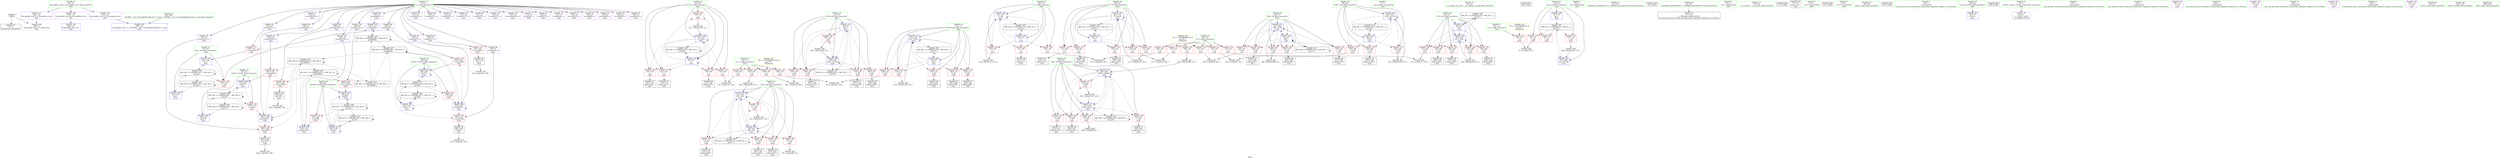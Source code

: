 digraph "SVFG" {
	label="SVFG";

	Node0x55b98c452a30 [shape=record,color=grey,label="{NodeID: 0\nNullPtr}"];
	Node0x55b98c452a30 -> Node0x55b98c457050[style=solid];
	Node0x55b98c452a30 -> Node0x55b98c4852f0[style=solid];
	Node0x55b98c48bdd0 [shape=record,color=grey,label="{NodeID: 263\n299 = cmp(298, 146, )\n}"];
	Node0x55b98c484e10 [shape=record,color=red,label="{NodeID: 180\n246\<--245\n\<--arrayidx75\nmain\n}"];
	Node0x55b98c484e10 -> Node0x55b98c47dee0[style=solid];
	Node0x55b98c47c6b0 [shape=record,color=purple,label="{NodeID: 97\n293\<--8\narrayidx105\<--s\nmain\n}"];
	Node0x55b98c458d80 [shape=record,color=green,label="{NodeID: 14\n18\<--22\nllvm.global_ctors\<--llvm.global_ctors_field_insensitive\nGlob }"];
	Node0x55b98c458d80 -> Node0x55b98c47d070[style=solid];
	Node0x55b98c458d80 -> Node0x55b98c47d140[style=solid];
	Node0x55b98c458d80 -> Node0x55b98c47d210[style=solid];
	Node0x55b98c47fb50 [shape=record,color=blue,label="{NodeID: 194\n62\<--154\nlast\<--\nmain\n}"];
	Node0x55b98c47fb50 -> Node0x55b98c4828b0[style=dashed];
	Node0x55b98c47fb50 -> Node0x55b98c4a49a0[style=dashed];
	Node0x55b98c47d210 [shape=record,color=purple,label="{NodeID: 111\n366\<--18\nllvm.global_ctors_2\<--llvm.global_ctors\nGlob }"];
	Node0x55b98c47d210 -> Node0x55b98c4852f0[style=solid];
	Node0x55b98c4598e0 [shape=record,color=green,label="{NodeID: 28\n64\<--65\nj\<--j_field_insensitive\nmain\n}"];
	Node0x55b98c4598e0 -> Node0x55b98c482980[style=solid];
	Node0x55b98c4598e0 -> Node0x55b98c482a50[style=solid];
	Node0x55b98c4598e0 -> Node0x55b98c482b20[style=solid];
	Node0x55b98c4598e0 -> Node0x55b98c482bf0[style=solid];
	Node0x55b98c4598e0 -> Node0x55b98c482cc0[style=solid];
	Node0x55b98c4598e0 -> Node0x55b98c47fa80[style=solid];
	Node0x55b98c4598e0 -> Node0x55b98c47fcf0[style=solid];
	Node0x55b98c4806b0 [shape=record,color=blue,label="{NodeID: 208\n74\<--256\nlast67\<--\nmain\n}"];
	Node0x55b98c4806b0 -> Node0x55b98c483a90[style=dashed];
	Node0x55b98c4806b0 -> Node0x55b98c49b8a0[style=dashed];
	Node0x55b98c482160 [shape=record,color=red,label="{NodeID: 125\n280\<--56\n\<--w\nmain\n}"];
	Node0x55b98c482160 -> Node0x55b98c48c550[style=solid];
	Node0x55b98c456f80 [shape=record,color=green,label="{NodeID: 42\n20\<--360\n_GLOBAL__sub_I_Gennady.Korotkevich_0_1.cpp\<--_GLOBAL__sub_I_Gennady.Korotkevich_0_1.cpp_field_insensitive\n}"];
	Node0x55b98c456f80 -> Node0x55b98c485220[style=solid];
	Node0x55b98c4a08a0 [shape=record,color=black,label="{NodeID: 305\nMR_20V_2 = PHI(MR_20V_4, MR_20V_1, )\npts\{67 \}\n}"];
	Node0x55b98c4a08a0 -> Node0x55b98c47fe90[style=dashed];
	Node0x55b98c482cc0 [shape=record,color=red,label="{NodeID: 139\n166\<--64\n\<--j\nmain\n}"];
	Node0x55b98c482cc0 -> Node0x55b98c481780[style=solid];
	Node0x55b98c47d9f0 [shape=record,color=black,label="{NodeID: 56\n196\<--195\nconv46\<--\nmain\n}"];
	Node0x55b98c47d9f0 -> Node0x55b98c48c850[style=solid];
	Node0x55b98c483820 [shape=record,color=red,label="{NodeID: 153\n253\<--72\n\<--j63\nmain\n}"];
	Node0x55b98c483820 -> Node0x55b98c47e080[style=solid];
	Node0x55b98c47e490 [shape=record,color=black,label="{NodeID: 70\n298\<--297\nconv108\<--\nmain\n}"];
	Node0x55b98c47e490 -> Node0x55b98c48bdd0[style=solid];
	Node0x55b98c481180 [shape=record,color=grey,label="{NodeID: 250\n343 = Binary(342, 93, )\n}"];
	Node0x55b98c481180 -> Node0x55b98c487ea0[style=solid];
	Node0x55b98c484380 [shape=record,color=red,label="{NodeID: 167\n310\<--80\n\<--last98\nmain\n}"];
	Node0x55b98c484380 -> Node0x55b98c487b60[style=solid];
	Node0x55b98c47eff0 [shape=record,color=purple,label="{NodeID: 84\n163\<--8\narrayidx26\<--s\nmain\n}"];
	Node0x55b98c47eff0 -> Node0x55b98c47fc20[style=solid];
	Node0x55b98c4586f0 [shape=record,color=green,label="{NodeID: 1\n7\<--1\n__dso_handle\<--dummyObj\nGlob }"];
	Node0x55b98c48bf50 [shape=record,color=grey,label="{NodeID: 264\n332 = cmp(330, 331, )\n}"];
	Node0x55b98c484ee0 [shape=record,color=red,label="{NodeID: 181\n256\<--255\n\<--arrayidx82\nmain\n}"];
	Node0x55b98c484ee0 -> Node0x55b98c4806b0[style=solid];
	Node0x55b98c47c780 [shape=record,color=purple,label="{NodeID: 98\n296\<--8\narrayidx107\<--s\nmain\n}"];
	Node0x55b98c47c780 -> Node0x55b98c484fb0[style=solid];
	Node0x55b98c458e50 [shape=record,color=green,label="{NodeID: 15\n23\<--24\n__cxx_global_var_init\<--__cxx_global_var_init_field_insensitive\n}"];
	Node0x55b98c183c00 [shape=record,color=black,label="{NodeID: 361\n89 = PHI()\n}"];
	Node0x55b98c47fc20 [shape=record,color=blue,label="{NodeID: 195\n163\<--157\narrayidx26\<--\nmain\n}"];
	Node0x55b98c47fc20 -> Node0x55b98c4a53a0[style=dashed];
	Node0x55b98c47d2e0 [shape=record,color=red,label="{NodeID: 112\n96\<--50\n\<--tt\nmain\n}"];
	Node0x55b98c47d2e0 -> Node0x55b98c48b950[style=solid];
	Node0x55b98c4599b0 [shape=record,color=green,label="{NodeID: 29\n66\<--67\ni33\<--i33_field_insensitive\nmain\n}"];
	Node0x55b98c4599b0 -> Node0x55b98c482d90[style=solid];
	Node0x55b98c4599b0 -> Node0x55b98c482e60[style=solid];
	Node0x55b98c4599b0 -> Node0x55b98c482f30[style=solid];
	Node0x55b98c4599b0 -> Node0x55b98c483000[style=solid];
	Node0x55b98c4599b0 -> Node0x55b98c4830d0[style=solid];
	Node0x55b98c4599b0 -> Node0x55b98c47fe90[style=solid];
	Node0x55b98c4599b0 -> Node0x55b98c480370[style=solid];
	Node0x55b98c480780 [shape=record,color=blue,label="{NodeID: 209\n265\<--259\narrayidx87\<--\nmain\n}"];
	Node0x55b98c480780 -> Node0x55b98c484e10[style=dashed];
	Node0x55b98c480780 -> Node0x55b98c484ee0[style=dashed];
	Node0x55b98c480780 -> Node0x55b98c480780[style=dashed];
	Node0x55b98c480780 -> Node0x55b98c4991a0[style=dashed];
	Node0x55b98c482230 [shape=record,color=red,label="{NodeID: 126\n108\<--58\n\<--i\nmain\n}"];
	Node0x55b98c482230 -> Node0x55b98c48b4d0[style=solid];
	Node0x55b98c457050 [shape=record,color=black,label="{NodeID: 43\n2\<--3\ndummyVal\<--dummyVal\n}"];
	Node0x55b98c4a0da0 [shape=record,color=black,label="{NodeID: 306\nMR_22V_2 = PHI(MR_22V_3, MR_22V_1, )\npts\{69 \}\n}"];
	Node0x55b98c4a0da0 -> Node0x55b98c47ff60[style=dashed];
	Node0x55b98c4a0da0 -> Node0x55b98c4a0da0[style=dashed];
	Node0x55b98c482d90 [shape=record,color=red,label="{NodeID: 140\n177\<--66\n\<--i33\nmain\n}"];
	Node0x55b98c482d90 -> Node0x55b98c48c250[style=solid];
	Node0x55b98c47da80 [shape=record,color=black,label="{NodeID: 57\n200\<--199\nidxprom49\<--\nmain\n}"];
	Node0x55b98c4a53a0 [shape=record,color=black,label="{NodeID: 320\nMR_40V_4 = PHI(MR_40V_5, MR_40V_3, )\npts\{90000 \}\n}"];
	Node0x55b98c4a53a0 -> Node0x55b98c484ad0[style=dashed];
	Node0x55b98c4a53a0 -> Node0x55b98c484ba0[style=dashed];
	Node0x55b98c4a53a0 -> Node0x55b98c47fc20[style=dashed];
	Node0x55b98c4a53a0 -> Node0x55b98c49aea0[style=dashed];
	Node0x55b98c4a53a0 -> Node0x55b98c4a53a0[style=dashed];
	Node0x55b98c4838f0 [shape=record,color=red,label="{NodeID: 154\n263\<--72\n\<--j63\nmain\n}"];
	Node0x55b98c4838f0 -> Node0x55b98c47e220[style=solid];
	Node0x55b98c47e560 [shape=record,color=black,label="{NodeID: 71\n302\<--301\nidxprom111\<--\nmain\n}"];
	Node0x55b98c481300 [shape=record,color=grey,label="{NodeID: 251\n224 = Binary(223, 93, )\n}"];
	Node0x55b98c481300 -> Node0x55b98c480370[style=solid];
	Node0x55b98c484450 [shape=record,color=red,label="{NodeID: 168\n288\<--82\n\<--i99\nmain\n}"];
	Node0x55b98c484450 -> Node0x55b98c48c6d0[style=solid];
	Node0x55b98c47f0c0 [shape=record,color=purple,label="{NodeID: 85\n191\<--8\narrayidx43\<--s\nmain\n}"];
	Node0x55b98c452ff0 [shape=record,color=green,label="{NodeID: 2\n10\<--1\n.str\<--dummyObj\nGlob }"];
	Node0x55b98c48c0d0 [shape=record,color=grey,label="{NodeID: 265\n187 = cmp(186, 87, )\n}"];
	Node0x55b98c484fb0 [shape=record,color=red,label="{NodeID: 182\n297\<--296\n\<--arrayidx107\nmain\n}"];
	Node0x55b98c484fb0 -> Node0x55b98c47e490[style=solid];
	Node0x55b98c47c850 [shape=record,color=purple,label="{NodeID: 99\n303\<--8\narrayidx112\<--s\nmain\n}"];
	Node0x55b98c458f20 [shape=record,color=green,label="{NodeID: 16\n27\<--28\n_ZNSt8ios_base4InitC1Ev\<--_ZNSt8ios_base4InitC1Ev_field_insensitive\n}"];
	Node0x55b98c4b9700 [shape=record,color=black,label="{NodeID: 362\n30 = PHI()\n}"];
	Node0x55b98c47fcf0 [shape=record,color=blue,label="{NodeID: 196\n64\<--167\nj\<--inc28\nmain\n}"];
	Node0x55b98c47fcf0 -> Node0x55b98c482980[style=dashed];
	Node0x55b98c47fcf0 -> Node0x55b98c482a50[style=dashed];
	Node0x55b98c47fcf0 -> Node0x55b98c482b20[style=dashed];
	Node0x55b98c47fcf0 -> Node0x55b98c482bf0[style=dashed];
	Node0x55b98c47fcf0 -> Node0x55b98c482cc0[style=dashed];
	Node0x55b98c47fcf0 -> Node0x55b98c47fa80[style=dashed];
	Node0x55b98c47fcf0 -> Node0x55b98c47fcf0[style=dashed];
	Node0x55b98c47fcf0 -> Node0x55b98c4a03a0[style=dashed];
	Node0x55b98c47d3b0 [shape=record,color=red,label="{NodeID: 113\n95\<--52\n\<--qq\nmain\n}"];
	Node0x55b98c47d3b0 -> Node0x55b98c48b950[style=solid];
	Node0x55b98c4565c0 [shape=record,color=green,label="{NodeID: 30\n68\<--69\nlast37\<--last37_field_insensitive\nmain\n}"];
	Node0x55b98c4565c0 -> Node0x55b98c4831a0[style=solid];
	Node0x55b98c4565c0 -> Node0x55b98c47ff60[style=solid];
	Node0x55b98c4565c0 -> Node0x55b98c480100[style=solid];
	Node0x55b98c480850 [shape=record,color=blue,label="{NodeID: 210\n76\<--269\ni68\<--inc89\nmain\n}"];
	Node0x55b98c480850 -> Node0x55b98c483b60[style=dashed];
	Node0x55b98c480850 -> Node0x55b98c483c30[style=dashed];
	Node0x55b98c480850 -> Node0x55b98c483d00[style=dashed];
	Node0x55b98c480850 -> Node0x55b98c483dd0[style=dashed];
	Node0x55b98c480850 -> Node0x55b98c483ea0[style=dashed];
	Node0x55b98c480850 -> Node0x55b98c4805e0[style=dashed];
	Node0x55b98c480850 -> Node0x55b98c480850[style=dashed];
	Node0x55b98c480850 -> Node0x55b98c4a21a0[style=dashed];
	Node0x55b98c482300 [shape=record,color=red,label="{NodeID: 127\n112\<--58\n\<--i\nmain\n}"];
	Node0x55b98c482300 -> Node0x55b98c4572c0[style=solid];
	Node0x55b98c457120 [shape=record,color=black,label="{NodeID: 44\n31\<--32\n\<--_ZNSt8ios_base4InitD1Ev\nCan only get source location for instruction, argument, global var or function.}"];
	Node0x55b98c4a12a0 [shape=record,color=black,label="{NodeID: 307\nMR_24V_2 = PHI(MR_24V_3, MR_24V_1, )\npts\{71 \}\n}"];
	Node0x55b98c4a12a0 -> Node0x55b98c480030[style=dashed];
	Node0x55b98c4a12a0 -> Node0x55b98c4a12a0[style=dashed];
	Node0x55b98c482e60 [shape=record,color=red,label="{NodeID: 141\n189\<--66\n\<--i33\nmain\n}"];
	Node0x55b98c482e60 -> Node0x55b98c47d8d0[style=solid];
	Node0x55b98c47db10 [shape=record,color=black,label="{NodeID: 58\n203\<--202\nidxprom51\<--\nmain\n}"];
	Node0x55b98c4839c0 [shape=record,color=red,label="{NodeID: 155\n273\<--72\n\<--j63\nmain\n}"];
	Node0x55b98c4839c0 -> Node0x55b98c480b80[style=solid];
	Node0x55b98c47e630 [shape=record,color=black,label="{NodeID: 72\n305\<--304\nidxprom113\<--\nmain\n}"];
	Node0x55b98c481480 [shape=record,color=grey,label="{NodeID: 252\n172 = Binary(171, 93, )\n}"];
	Node0x55b98c481480 -> Node0x55b98c47fdc0[style=solid];
	Node0x55b98c484520 [shape=record,color=red,label="{NodeID: 169\n291\<--82\n\<--i99\nmain\n}"];
	Node0x55b98c484520 -> Node0x55b98c47e2f0[style=solid];
	Node0x55b98c47f190 [shape=record,color=purple,label="{NodeID: 86\n194\<--8\narrayidx45\<--s\nmain\n}"];
	Node0x55b98c47f190 -> Node0x55b98c484c70[style=solid];
	Node0x55b98c453080 [shape=record,color=green,label="{NodeID: 3\n12\<--1\n.str.1\<--dummyObj\nGlob }"];
	Node0x55b98c48c250 [shape=record,color=grey,label="{NodeID: 266\n179 = cmp(177, 178, )\n}"];
	Node0x55b98c485080 [shape=record,color=red,label="{NodeID: 183\n307\<--306\n\<--arrayidx114\nmain\n}"];
	Node0x55b98c485080 -> Node0x55b98c487a90[style=solid];
	Node0x55b98c47c920 [shape=record,color=purple,label="{NodeID: 100\n306\<--8\narrayidx114\<--s\nmain\n}"];
	Node0x55b98c47c920 -> Node0x55b98c485080[style=solid];
	Node0x55b98c458ff0 [shape=record,color=green,label="{NodeID: 17\n33\<--34\n__cxa_atexit\<--__cxa_atexit_field_insensitive\n}"];
	Node0x55b98c4b9800 [shape=record,color=black,label="{NodeID: 363\n117 = PHI()\n}"];
	Node0x55b98c47fdc0 [shape=record,color=blue,label="{NodeID: 197\n60\<--172\ni7\<--inc31\nmain\n}"];
	Node0x55b98c47fdc0 -> Node0x55b98c4824a0[style=dashed];
	Node0x55b98c47fdc0 -> Node0x55b98c482570[style=dashed];
	Node0x55b98c47fdc0 -> Node0x55b98c482640[style=dashed];
	Node0x55b98c47fdc0 -> Node0x55b98c482710[style=dashed];
	Node0x55b98c47fdc0 -> Node0x55b98c4827e0[style=dashed];
	Node0x55b98c47fdc0 -> Node0x55b98c47fdc0[style=dashed];
	Node0x55b98c47fdc0 -> Node0x55b98c49f9a0[style=dashed];
	Node0x55b98c47d480 [shape=record,color=red,label="{NodeID: 114\n99\<--52\n\<--qq\nmain\n}"];
	Node0x55b98c456690 [shape=record,color=green,label="{NodeID: 31\n70\<--71\nj38\<--j38_field_insensitive\nmain\n}"];
	Node0x55b98c456690 -> Node0x55b98c483270[style=solid];
	Node0x55b98c456690 -> Node0x55b98c483340[style=solid];
	Node0x55b98c456690 -> Node0x55b98c483410[style=solid];
	Node0x55b98c456690 -> Node0x55b98c4834e0[style=solid];
	Node0x55b98c456690 -> Node0x55b98c4835b0[style=solid];
	Node0x55b98c456690 -> Node0x55b98c480030[style=solid];
	Node0x55b98c456690 -> Node0x55b98c4802a0[style=solid];
	Node0x55b98c480920 [shape=record,color=blue,label="{NodeID: 211\n72\<--274\nj63\<--inc92\nmain\n}"];
	Node0x55b98c480920 -> Node0x55b98c483680[style=dashed];
	Node0x55b98c480920 -> Node0x55b98c483750[style=dashed];
	Node0x55b98c480920 -> Node0x55b98c483820[style=dashed];
	Node0x55b98c480920 -> Node0x55b98c4838f0[style=dashed];
	Node0x55b98c480920 -> Node0x55b98c4839c0[style=dashed];
	Node0x55b98c480920 -> Node0x55b98c480920[style=dashed];
	Node0x55b98c480920 -> Node0x55b98c4a17a0[style=dashed];
	Node0x55b98c4823d0 [shape=record,color=red,label="{NodeID: 128\n119\<--58\n\<--i\nmain\n}"];
	Node0x55b98c4823d0 -> Node0x55b98c488fc0[style=solid];
	Node0x55b98c4571f0 [shape=record,color=black,label="{NodeID: 45\n47\<--87\nmain_ret\<--\nmain\n}"];
	Node0x55b98c4a17a0 [shape=record,color=black,label="{NodeID: 308\nMR_26V_2 = PHI(MR_26V_4, MR_26V_1, )\npts\{73 \}\n}"];
	Node0x55b98c4a17a0 -> Node0x55b98c480440[style=dashed];
	Node0x55b98c482f30 [shape=record,color=red,label="{NodeID: 142\n199\<--66\n\<--i33\nmain\n}"];
	Node0x55b98c482f30 -> Node0x55b98c47da80[style=solid];
	Node0x55b98c47dba0 [shape=record,color=black,label="{NodeID: 59\n210\<--209\nidxprom54\<--\nmain\n}"];
	Node0x55b98c4a63c0 [shape=record,color=yellow,style=double,label="{NodeID: 322\n4V_1 = ENCHI(MR_4V_0)\npts\{51 \}\nFun[main]}"];
	Node0x55b98c4a63c0 -> Node0x55b98c47d2e0[style=dashed];
	Node0x55b98c483a90 [shape=record,color=red,label="{NodeID: 156\n259\<--74\n\<--last67\nmain\n}"];
	Node0x55b98c483a90 -> Node0x55b98c480780[style=solid];
	Node0x55b98c47e700 [shape=record,color=black,label="{NodeID: 73\n312\<--311\nidxprom116\<--\nmain\n}"];
	Node0x55b98c481600 [shape=record,color=grey,label="{NodeID: 253\n285 = Binary(284, 93, )\n}"];
	Node0x55b98c481600 -> Node0x55b98c4879c0[style=solid];
	Node0x55b98c4845f0 [shape=record,color=red,label="{NodeID: 170\n301\<--82\n\<--i99\nmain\n}"];
	Node0x55b98c4845f0 -> Node0x55b98c47e560[style=solid];
	Node0x55b98c47f260 [shape=record,color=purple,label="{NodeID: 87\n201\<--8\narrayidx50\<--s\nmain\n}"];
	Node0x55b98c4575f0 [shape=record,color=green,label="{NodeID: 4\n14\<--1\n.str.2\<--dummyObj\nGlob }"];
	Node0x55b98c48c3d0 [shape=record,color=grey,label="{NodeID: 267\n238 = cmp(236, 237, )\n}"];
	Node0x55b98c485150 [shape=record,color=blue,label="{NodeID: 184\n364\<--19\nllvm.global_ctors_0\<--\nGlob }"];
	Node0x55b98c47c9f0 [shape=record,color=purple,label="{NodeID: 101\n313\<--8\narrayidx117\<--s\nmain\n}"];
	Node0x55b98c4590c0 [shape=record,color=green,label="{NodeID: 18\n32\<--38\n_ZNSt8ios_base4InitD1Ev\<--_ZNSt8ios_base4InitD1Ev_field_insensitive\n}"];
	Node0x55b98c4590c0 -> Node0x55b98c457120[style=solid];
	Node0x55b98c4ba060 [shape=record,color=black,label="{NodeID: 364\n101 = PHI()\n}"];
	Node0x55b98c47fe90 [shape=record,color=blue,label="{NodeID: 198\n66\<--87\ni33\<--\nmain\n}"];
	Node0x55b98c47fe90 -> Node0x55b98c482d90[style=dashed];
	Node0x55b98c47fe90 -> Node0x55b98c482e60[style=dashed];
	Node0x55b98c47fe90 -> Node0x55b98c482f30[style=dashed];
	Node0x55b98c47fe90 -> Node0x55b98c483000[style=dashed];
	Node0x55b98c47fe90 -> Node0x55b98c4830d0[style=dashed];
	Node0x55b98c47fe90 -> Node0x55b98c480370[style=dashed];
	Node0x55b98c47fe90 -> Node0x55b98c4a08a0[style=dashed];
	Node0x55b98c47d550 [shape=record,color=red,label="{NodeID: 115\n347\<--52\n\<--qq\nmain\n}"];
	Node0x55b98c47d550 -> Node0x55b98c480e80[style=solid];
	Node0x55b98c456760 [shape=record,color=green,label="{NodeID: 32\n72\<--73\nj63\<--j63_field_insensitive\nmain\n}"];
	Node0x55b98c456760 -> Node0x55b98c483680[style=solid];
	Node0x55b98c456760 -> Node0x55b98c483750[style=solid];
	Node0x55b98c456760 -> Node0x55b98c483820[style=solid];
	Node0x55b98c456760 -> Node0x55b98c4838f0[style=solid];
	Node0x55b98c456760 -> Node0x55b98c4839c0[style=solid];
	Node0x55b98c456760 -> Node0x55b98c480440[style=solid];
	Node0x55b98c456760 -> Node0x55b98c480920[style=solid];
	Node0x55b98c487820 [shape=record,color=blue,label="{NodeID: 212\n78\<--87\nj94\<--\nmain\n}"];
	Node0x55b98c487820 -> Node0x55b98c483f70[style=dashed];
	Node0x55b98c487820 -> Node0x55b98c484040[style=dashed];
	Node0x55b98c487820 -> Node0x55b98c484110[style=dashed];
	Node0x55b98c487820 -> Node0x55b98c4841e0[style=dashed];
	Node0x55b98c487820 -> Node0x55b98c4842b0[style=dashed];
	Node0x55b98c487820 -> Node0x55b98c487d00[style=dashed];
	Node0x55b98c487820 -> Node0x55b98c4a26a0[style=dashed];
	Node0x55b98c4824a0 [shape=record,color=red,label="{NodeID: 129\n125\<--60\n\<--i7\nmain\n}"];
	Node0x55b98c4824a0 -> Node0x55b98c48b650[style=solid];
	Node0x55b98c4572c0 [shape=record,color=black,label="{NodeID: 46\n113\<--112\nidxprom\<--\nmain\n}"];
	Node0x55b98c4a1ca0 [shape=record,color=black,label="{NodeID: 309\nMR_28V_2 = PHI(MR_28V_3, MR_28V_1, )\npts\{75 \}\n}"];
	Node0x55b98c4a1ca0 -> Node0x55b98c480510[style=dashed];
	Node0x55b98c4a1ca0 -> Node0x55b98c4a1ca0[style=dashed];
	Node0x55b98c483000 [shape=record,color=red,label="{NodeID: 143\n209\<--66\n\<--i33\nmain\n}"];
	Node0x55b98c483000 -> Node0x55b98c47dba0[style=solid];
	Node0x55b98c47dc70 [shape=record,color=black,label="{NodeID: 60\n213\<--212\nidxprom56\<--\nmain\n}"];
	Node0x55b98c483b60 [shape=record,color=red,label="{NodeID: 157\n236\<--76\n\<--i68\nmain\n}"];
	Node0x55b98c483b60 -> Node0x55b98c48c3d0[style=solid];
	Node0x55b98c47e7d0 [shape=record,color=black,label="{NodeID: 74\n315\<--314\nidxprom118\<--\nmain\n}"];
	Node0x55b98c481780 [shape=record,color=grey,label="{NodeID: 254\n167 = Binary(166, 93, )\n}"];
	Node0x55b98c481780 -> Node0x55b98c47fcf0[style=solid];
	Node0x55b98c4846c0 [shape=record,color=red,label="{NodeID: 171\n311\<--82\n\<--i99\nmain\n}"];
	Node0x55b98c4846c0 -> Node0x55b98c47e700[style=solid];
	Node0x55b98c47f330 [shape=record,color=purple,label="{NodeID: 88\n204\<--8\narrayidx52\<--s\nmain\n}"];
	Node0x55b98c47f330 -> Node0x55b98c484d40[style=solid];
	Node0x55b98c457680 [shape=record,color=green,label="{NodeID: 5\n16\<--1\n.str.3\<--dummyObj\nGlob }"];
	Node0x55b98c48c550 [shape=record,color=grey,label="{NodeID: 268\n281 = cmp(279, 280, )\n}"];
	Node0x55b98c485220 [shape=record,color=blue,label="{NodeID: 185\n365\<--20\nllvm.global_ctors_1\<--_GLOBAL__sub_I_Gennady.Korotkevich_0_1.cpp\nGlob }"];
	Node0x55b98c47cac0 [shape=record,color=purple,label="{NodeID: 102\n316\<--8\narrayidx119\<--s\nmain\n}"];
	Node0x55b98c47cac0 -> Node0x55b98c487b60[style=solid];
	Node0x55b98c459190 [shape=record,color=green,label="{NodeID: 19\n45\<--46\nmain\<--main_field_insensitive\n}"];
	Node0x55b98c4ba160 [shape=record,color=black,label="{NodeID: 365\n105 = PHI()\n}"];
	Node0x55b98c4991a0 [shape=record,color=black,label="{NodeID: 282\nMR_40V_9 = PHI(MR_40V_10, MR_40V_6, )\npts\{90000 \}\n}"];
	Node0x55b98c4991a0 -> Node0x55b98c484e10[style=dashed];
	Node0x55b98c4991a0 -> Node0x55b98c484ee0[style=dashed];
	Node0x55b98c4991a0 -> Node0x55b98c480780[style=dashed];
	Node0x55b98c4991a0 -> Node0x55b98c4991a0[style=dashed];
	Node0x55b98c4991a0 -> Node0x55b98c49eaa0[style=dashed];
	Node0x55b98c4991a0 -> Node0x55b98c4a3aa0[style=dashed];
	Node0x55b98c47ff60 [shape=record,color=blue,label="{NodeID: 199\n68\<--130\nlast37\<--\nmain\n}"];
	Node0x55b98c47ff60 -> Node0x55b98c47ff60[style=dashed];
	Node0x55b98c47ff60 -> Node0x55b98c480100[style=dashed];
	Node0x55b98c47ff60 -> Node0x55b98c4a0da0[style=dashed];
	Node0x55b98c47ff60 -> Node0x55b98c4a44a0[style=dashed];
	Node0x55b98c481a10 [shape=record,color=red,label="{NodeID: 116\n109\<--54\n\<--h\nmain\n}"];
	Node0x55b98c481a10 -> Node0x55b98c48b4d0[style=solid];
	Node0x55b98c456830 [shape=record,color=green,label="{NodeID: 33\n74\<--75\nlast67\<--last67_field_insensitive\nmain\n}"];
	Node0x55b98c456830 -> Node0x55b98c483a90[style=solid];
	Node0x55b98c456830 -> Node0x55b98c480510[style=solid];
	Node0x55b98c456830 -> Node0x55b98c4806b0[style=solid];
	Node0x55b98c4878f0 [shape=record,color=blue,label="{NodeID: 213\n80\<--130\nlast98\<--\nmain\n}"];
	Node0x55b98c4878f0 -> Node0x55b98c4878f0[style=dashed];
	Node0x55b98c4878f0 -> Node0x55b98c487a90[style=dashed];
	Node0x55b98c4878f0 -> Node0x55b98c49b3a0[style=dashed];
	Node0x55b98c4878f0 -> Node0x55b98c4a2ba0[style=dashed];
	Node0x55b98c482570 [shape=record,color=red,label="{NodeID: 130\n137\<--60\n\<--i7\nmain\n}"];
	Node0x55b98c482570 -> Node0x55b98c457390[style=solid];
	Node0x55b98c457390 [shape=record,color=black,label="{NodeID: 47\n138\<--137\nidxprom14\<--\nmain\n}"];
	Node0x55b98c4a21a0 [shape=record,color=black,label="{NodeID: 310\nMR_30V_2 = PHI(MR_30V_3, MR_30V_1, )\npts\{77 \}\n}"];
	Node0x55b98c4a21a0 -> Node0x55b98c4805e0[style=dashed];
	Node0x55b98c4a21a0 -> Node0x55b98c4a21a0[style=dashed];
	Node0x55b98c4830d0 [shape=record,color=red,label="{NodeID: 144\n223\<--66\n\<--i33\nmain\n}"];
	Node0x55b98c4830d0 -> Node0x55b98c481300[style=solid];
	Node0x55b98c47dd40 [shape=record,color=black,label="{NodeID: 61\n241\<--240\nidxprom72\<--\nmain\n}"];
	Node0x55b98c4a6580 [shape=record,color=yellow,style=double,label="{NodeID: 324\n8V_1 = ENCHI(MR_8V_0)\npts\{55 \}\nFun[main]}"];
	Node0x55b98c4a6580 -> Node0x55b98c481a10[style=dashed];
	Node0x55b98c4a6580 -> Node0x55b98c481ae0[style=dashed];
	Node0x55b98c4a6580 -> Node0x55b98c481bb0[style=dashed];
	Node0x55b98c4a6580 -> Node0x55b98c481c80[style=dashed];
	Node0x55b98c4a6580 -> Node0x55b98c481d50[style=dashed];
	Node0x55b98c4a6580 -> Node0x55b98c481e20[style=dashed];
	Node0x55b98c483c30 [shape=record,color=red,label="{NodeID: 158\n240\<--76\n\<--i68\nmain\n}"];
	Node0x55b98c483c30 -> Node0x55b98c47dd40[style=solid];
	Node0x55b98c47e8a0 [shape=record,color=black,label="{NodeID: 75\n335\<--334\nidxprom130\<--\nmain\n}"];
	Node0x55b98c481900 [shape=record,color=grey,label="{NodeID: 255\n218 = Binary(217, 219, )\n}"];
	Node0x55b98c481900 -> Node0x55b98c4802a0[style=solid];
	Node0x55b98c484790 [shape=record,color=red,label="{NodeID: 172\n319\<--82\n\<--i99\nmain\n}"];
	Node0x55b98c484790 -> Node0x55b98c489140[style=solid];
	Node0x55b98c47f400 [shape=record,color=purple,label="{NodeID: 89\n211\<--8\narrayidx55\<--s\nmain\n}"];
	Node0x55b98c457710 [shape=record,color=green,label="{NodeID: 6\n19\<--1\n\<--dummyObj\nCan only get source location for instruction, argument, global var or function.}"];
	Node0x55b98c48c6d0 [shape=record,color=grey,label="{NodeID: 269\n289 = cmp(288, 87, )\n}"];
	Node0x55b98c4852f0 [shape=record,color=blue, style = dotted,label="{NodeID: 186\n366\<--3\nllvm.global_ctors_2\<--dummyVal\nGlob }"];
	Node0x55b98c47cb90 [shape=record,color=purple,label="{NodeID: 103\n336\<--8\narrayidx131\<--s\nmain\n}"];
	Node0x55b98c459260 [shape=record,color=green,label="{NodeID: 20\n48\<--49\nretval\<--retval_field_insensitive\nmain\n}"];
	Node0x55b98c459260 -> Node0x55b98c4853c0[style=solid];
	Node0x55b98c4ba260 [shape=record,color=black,label="{NodeID: 366\n338 = PHI()\n}"];
	Node0x55b98c480030 [shape=record,color=blue,label="{NodeID: 200\n70\<--183\nj38\<--sub\nmain\n}"];
	Node0x55b98c480030 -> Node0x55b98c483270[style=dashed];
	Node0x55b98c480030 -> Node0x55b98c483340[style=dashed];
	Node0x55b98c480030 -> Node0x55b98c483410[style=dashed];
	Node0x55b98c480030 -> Node0x55b98c4834e0[style=dashed];
	Node0x55b98c480030 -> Node0x55b98c4835b0[style=dashed];
	Node0x55b98c480030 -> Node0x55b98c480030[style=dashed];
	Node0x55b98c480030 -> Node0x55b98c4802a0[style=dashed];
	Node0x55b98c480030 -> Node0x55b98c4a12a0[style=dashed];
	Node0x55b98c481ae0 [shape=record,color=red,label="{NodeID: 117\n126\<--54\n\<--h\nmain\n}"];
	Node0x55b98c481ae0 -> Node0x55b98c48b650[style=solid];
	Node0x55b98c456900 [shape=record,color=green,label="{NodeID: 34\n76\<--77\ni68\<--i68_field_insensitive\nmain\n}"];
	Node0x55b98c456900 -> Node0x55b98c483b60[style=solid];
	Node0x55b98c456900 -> Node0x55b98c483c30[style=solid];
	Node0x55b98c456900 -> Node0x55b98c483d00[style=solid];
	Node0x55b98c456900 -> Node0x55b98c483dd0[style=solid];
	Node0x55b98c456900 -> Node0x55b98c483ea0[style=solid];
	Node0x55b98c456900 -> Node0x55b98c4805e0[style=solid];
	Node0x55b98c456900 -> Node0x55b98c480850[style=solid];
	Node0x55b98c4879c0 [shape=record,color=blue,label="{NodeID: 214\n82\<--285\ni99\<--sub100\nmain\n}"];
	Node0x55b98c4879c0 -> Node0x55b98c484450[style=dashed];
	Node0x55b98c4879c0 -> Node0x55b98c484520[style=dashed];
	Node0x55b98c4879c0 -> Node0x55b98c4845f0[style=dashed];
	Node0x55b98c4879c0 -> Node0x55b98c4846c0[style=dashed];
	Node0x55b98c4879c0 -> Node0x55b98c484790[style=dashed];
	Node0x55b98c4879c0 -> Node0x55b98c4879c0[style=dashed];
	Node0x55b98c4879c0 -> Node0x55b98c487c30[style=dashed];
	Node0x55b98c4879c0 -> Node0x55b98c4a30a0[style=dashed];
	Node0x55b98c482640 [shape=record,color=red,label="{NodeID: 131\n148\<--60\n\<--i7\nmain\n}"];
	Node0x55b98c482640 -> Node0x55b98c47d690[style=solid];
	Node0x55b98c457460 [shape=record,color=black,label="{NodeID: 48\n141\<--140\nidxprom16\<--\nmain\n}"];
	Node0x55b98c4a26a0 [shape=record,color=black,label="{NodeID: 311\nMR_32V_2 = PHI(MR_32V_4, MR_32V_1, )\npts\{79 \}\n}"];
	Node0x55b98c4a26a0 -> Node0x55b98c487820[style=dashed];
	Node0x55b98c4831a0 [shape=record,color=red,label="{NodeID: 145\n208\<--68\n\<--last37\nmain\n}"];
	Node0x55b98c4831a0 -> Node0x55b98c4801d0[style=solid];
	Node0x55b98c47de10 [shape=record,color=black,label="{NodeID: 62\n244\<--243\nidxprom74\<--\nmain\n}"];
	Node0x55b98c4a6660 [shape=record,color=yellow,style=double,label="{NodeID: 325\n10V_1 = ENCHI(MR_10V_0)\npts\{57 \}\nFun[main]}"];
	Node0x55b98c4a6660 -> Node0x55b98c481ef0[style=dashed];
	Node0x55b98c4a6660 -> Node0x55b98c481fc0[style=dashed];
	Node0x55b98c4a6660 -> Node0x55b98c482090[style=dashed];
	Node0x55b98c4a6660 -> Node0x55b98c482160[style=dashed];
	Node0x55b98c483d00 [shape=record,color=red,label="{NodeID: 159\n250\<--76\n\<--i68\nmain\n}"];
	Node0x55b98c483d00 -> Node0x55b98c47dfb0[style=solid];
	Node0x55b98c47e970 [shape=record,color=purple,label="{NodeID: 76\n29\<--4\n\<--_ZStL8__ioinit\n__cxx_global_var_init\n}"];
	Node0x55b98c48b350 [shape=record,color=grey,label="{NodeID: 256\n145 = cmp(144, 146, )\n}"];
	Node0x55b98c484860 [shape=record,color=red,label="{NodeID: 173\n330\<--84\n\<--i126\nmain\n}"];
	Node0x55b98c484860 -> Node0x55b98c48bf50[style=solid];
	Node0x55b98c47f4d0 [shape=record,color=purple,label="{NodeID: 90\n214\<--8\narrayidx57\<--s\nmain\n}"];
	Node0x55b98c47f4d0 -> Node0x55b98c4801d0[style=solid];
	Node0x55b98c457870 [shape=record,color=green,label="{NodeID: 7\n87\<--1\n\<--dummyObj\nCan only get source location for instruction, argument, global var or function.}"];
	Node0x55b98c48c850 [shape=record,color=grey,label="{NodeID: 270\n197 = cmp(196, 146, )\n}"];
	Node0x55b98c4853c0 [shape=record,color=blue,label="{NodeID: 187\n48\<--87\nretval\<--\nmain\n}"];
	Node0x55b98c47cc60 [shape=record,color=purple,label="{NodeID: 104\n337\<--8\narraydecay132\<--s\nmain\n}"];
	Node0x55b98c459330 [shape=record,color=green,label="{NodeID: 21\n50\<--51\ntt\<--tt_field_insensitive\nmain\n}"];
	Node0x55b98c459330 -> Node0x55b98c47d2e0[style=solid];
	Node0x55b98c480100 [shape=record,color=blue,label="{NodeID: 201\n68\<--205\nlast37\<--\nmain\n}"];
	Node0x55b98c480100 -> Node0x55b98c4a44a0[style=dashed];
	Node0x55b98c481bb0 [shape=record,color=red,label="{NodeID: 118\n178\<--54\n\<--h\nmain\n}"];
	Node0x55b98c481bb0 -> Node0x55b98c48c250[style=solid];
	Node0x55b98c4569d0 [shape=record,color=green,label="{NodeID: 35\n78\<--79\nj94\<--j94_field_insensitive\nmain\n}"];
	Node0x55b98c4569d0 -> Node0x55b98c483f70[style=solid];
	Node0x55b98c4569d0 -> Node0x55b98c484040[style=solid];
	Node0x55b98c4569d0 -> Node0x55b98c484110[style=solid];
	Node0x55b98c4569d0 -> Node0x55b98c4841e0[style=solid];
	Node0x55b98c4569d0 -> Node0x55b98c4842b0[style=solid];
	Node0x55b98c4569d0 -> Node0x55b98c487820[style=solid];
	Node0x55b98c4569d0 -> Node0x55b98c487d00[style=solid];
	Node0x55b98c487a90 [shape=record,color=blue,label="{NodeID: 215\n80\<--307\nlast98\<--\nmain\n}"];
	Node0x55b98c487a90 -> Node0x55b98c49b3a0[style=dashed];
	Node0x55b98c482710 [shape=record,color=red,label="{NodeID: 132\n158\<--60\n\<--i7\nmain\n}"];
	Node0x55b98c482710 -> Node0x55b98c47d7b0[style=solid];
	Node0x55b98c47d600 [shape=record,color=black,label="{NodeID: 49\n144\<--143\nconv\<--\nmain\n}"];
	Node0x55b98c47d600 -> Node0x55b98c48b350[style=solid];
	Node0x55b98c4a2ba0 [shape=record,color=black,label="{NodeID: 312\nMR_34V_2 = PHI(MR_34V_3, MR_34V_1, )\npts\{81 \}\n}"];
	Node0x55b98c4a2ba0 -> Node0x55b98c4878f0[style=dashed];
	Node0x55b98c4a2ba0 -> Node0x55b98c4a2ba0[style=dashed];
	Node0x55b98c483270 [shape=record,color=red,label="{NodeID: 146\n186\<--70\n\<--j38\nmain\n}"];
	Node0x55b98c483270 -> Node0x55b98c48c0d0[style=solid];
	Node0x55b98c47dee0 [shape=record,color=black,label="{NodeID: 63\n247\<--246\nconv76\<--\nmain\n}"];
	Node0x55b98c47dee0 -> Node0x55b98c48bad0[style=solid];
	Node0x55b98c488fc0 [shape=record,color=grey,label="{NodeID: 243\n120 = Binary(119, 93, )\n}"];
	Node0x55b98c488fc0 -> Node0x55b98c485630[style=solid];
	Node0x55b98c483dd0 [shape=record,color=red,label="{NodeID: 160\n260\<--76\n\<--i68\nmain\n}"];
	Node0x55b98c483dd0 -> Node0x55b98c47e150[style=solid];
	Node0x55b98c47ea40 [shape=record,color=purple,label="{NodeID: 77\n114\<--8\narrayidx\<--s\nmain\n}"];
	Node0x55b98c48b4d0 [shape=record,color=grey,label="{NodeID: 257\n110 = cmp(108, 109, )\n}"];
	Node0x55b98c484930 [shape=record,color=red,label="{NodeID: 174\n334\<--84\n\<--i126\nmain\n}"];
	Node0x55b98c484930 -> Node0x55b98c47e8a0[style=solid];
	Node0x55b98c47f5a0 [shape=record,color=purple,label="{NodeID: 91\n242\<--8\narrayidx73\<--s\nmain\n}"];
	Node0x55b98c457900 [shape=record,color=green,label="{NodeID: 8\n93\<--1\n\<--dummyObj\nCan only get source location for instruction, argument, global var or function.}"];
	Node0x55b98c485490 [shape=record,color=blue,label="{NodeID: 188\n52\<--93\nqq\<--\nmain\n}"];
	Node0x55b98c485490 -> Node0x55b98c49efa0[style=dashed];
	Node0x55b98c47cd30 [shape=record,color=purple,label="{NodeID: 105\n88\<--10\n\<--.str\nmain\n}"];
	Node0x55b98c459400 [shape=record,color=green,label="{NodeID: 22\n52\<--53\nqq\<--qq_field_insensitive\nmain\n}"];
	Node0x55b98c459400 -> Node0x55b98c47d3b0[style=solid];
	Node0x55b98c459400 -> Node0x55b98c47d480[style=solid];
	Node0x55b98c459400 -> Node0x55b98c47d550[style=solid];
	Node0x55b98c459400 -> Node0x55b98c485490[style=solid];
	Node0x55b98c459400 -> Node0x55b98c487f70[style=solid];
	Node0x55b98c4801d0 [shape=record,color=blue,label="{NodeID: 202\n214\<--208\narrayidx57\<--\nmain\n}"];
	Node0x55b98c4801d0 -> Node0x55b98c484c70[style=dashed];
	Node0x55b98c4801d0 -> Node0x55b98c484d40[style=dashed];
	Node0x55b98c4801d0 -> Node0x55b98c4801d0[style=dashed];
	Node0x55b98c4801d0 -> Node0x55b98c49aea0[style=dashed];
	Node0x55b98c481c80 [shape=record,color=red,label="{NodeID: 119\n237\<--54\n\<--h\nmain\n}"];
	Node0x55b98c481c80 -> Node0x55b98c48c3d0[style=solid];
	Node0x55b98c456aa0 [shape=record,color=green,label="{NodeID: 36\n80\<--81\nlast98\<--last98_field_insensitive\nmain\n}"];
	Node0x55b98c456aa0 -> Node0x55b98c484380[style=solid];
	Node0x55b98c456aa0 -> Node0x55b98c4878f0[style=solid];
	Node0x55b98c456aa0 -> Node0x55b98c487a90[style=solid];
	Node0x55b98c49eaa0 [shape=record,color=black,label="{NodeID: 299\nMR_40V_13 = PHI(MR_40V_14, MR_40V_12, )\npts\{90000 \}\n}"];
	Node0x55b98c49eaa0 -> Node0x55b98c484fb0[style=dashed];
	Node0x55b98c49eaa0 -> Node0x55b98c485080[style=dashed];
	Node0x55b98c49eaa0 -> Node0x55b98c487b60[style=dashed];
	Node0x55b98c49eaa0 -> Node0x55b98c49eaa0[style=dashed];
	Node0x55b98c49eaa0 -> Node0x55b98c4a3aa0[style=dashed];
	Node0x55b98c487b60 [shape=record,color=blue,label="{NodeID: 216\n316\<--310\narrayidx119\<--\nmain\n}"];
	Node0x55b98c487b60 -> Node0x55b98c49eaa0[style=dashed];
	Node0x55b98c4827e0 [shape=record,color=red,label="{NodeID: 133\n171\<--60\n\<--i7\nmain\n}"];
	Node0x55b98c4827e0 -> Node0x55b98c481480[style=solid];
	Node0x55b98c47d690 [shape=record,color=black,label="{NodeID: 50\n149\<--148\nidxprom19\<--\nmain\n}"];
	Node0x55b98c4a30a0 [shape=record,color=black,label="{NodeID: 313\nMR_36V_2 = PHI(MR_36V_3, MR_36V_1, )\npts\{83 \}\n}"];
	Node0x55b98c4a30a0 -> Node0x55b98c4879c0[style=dashed];
	Node0x55b98c4a30a0 -> Node0x55b98c4a30a0[style=dashed];
	Node0x55b98c483340 [shape=record,color=red,label="{NodeID: 147\n192\<--70\n\<--j38\nmain\n}"];
	Node0x55b98c483340 -> Node0x55b98c47d960[style=solid];
	Node0x55b98c47dfb0 [shape=record,color=black,label="{NodeID: 64\n251\<--250\nidxprom79\<--\nmain\n}"];
	Node0x55b98c489140 [shape=record,color=grey,label="{NodeID: 244\n320 = Binary(319, 219, )\n}"];
	Node0x55b98c489140 -> Node0x55b98c487c30[style=solid];
	Node0x55b98c483ea0 [shape=record,color=red,label="{NodeID: 161\n268\<--76\n\<--i68\nmain\n}"];
	Node0x55b98c483ea0 -> Node0x55b98c480a00[style=solid];
	Node0x55b98c47eb10 [shape=record,color=purple,label="{NodeID: 78\n115\<--8\narraydecay\<--s\nmain\n}"];
	Node0x55b98c48b650 [shape=record,color=grey,label="{NodeID: 258\n127 = cmp(125, 126, )\n}"];
	Node0x55b98c484a00 [shape=record,color=red,label="{NodeID: 175\n342\<--84\n\<--i126\nmain\n}"];
	Node0x55b98c484a00 -> Node0x55b98c481180[style=solid];
	Node0x55b98c47f670 [shape=record,color=purple,label="{NodeID: 92\n245\<--8\narrayidx75\<--s\nmain\n}"];
	Node0x55b98c47f670 -> Node0x55b98c484e10[style=solid];
	Node0x55b98c457990 [shape=record,color=green,label="{NodeID: 9\n130\<--1\n\<--dummyObj\nCan only get source location for instruction, argument, global var or function.}"];
	Node0x55b98c485560 [shape=record,color=blue,label="{NodeID: 189\n58\<--87\ni\<--\nmain\n}"];
	Node0x55b98c485560 -> Node0x55b98c482230[style=dashed];
	Node0x55b98c485560 -> Node0x55b98c482300[style=dashed];
	Node0x55b98c485560 -> Node0x55b98c4823d0[style=dashed];
	Node0x55b98c485560 -> Node0x55b98c485630[style=dashed];
	Node0x55b98c485560 -> Node0x55b98c49f4a0[style=dashed];
	Node0x55b98c47ce00 [shape=record,color=purple,label="{NodeID: 106\n100\<--12\n\<--.str.1\nmain\n}"];
	Node0x55b98c4594d0 [shape=record,color=green,label="{NodeID: 23\n54\<--55\nh\<--h_field_insensitive\nmain\n}"];
	Node0x55b98c4594d0 -> Node0x55b98c481a10[style=solid];
	Node0x55b98c4594d0 -> Node0x55b98c481ae0[style=solid];
	Node0x55b98c4594d0 -> Node0x55b98c481bb0[style=solid];
	Node0x55b98c4594d0 -> Node0x55b98c481c80[style=solid];
	Node0x55b98c4594d0 -> Node0x55b98c481d50[style=solid];
	Node0x55b98c4594d0 -> Node0x55b98c481e20[style=solid];
	Node0x55b98c4802a0 [shape=record,color=blue,label="{NodeID: 203\n70\<--218\nj38\<--dec\nmain\n}"];
	Node0x55b98c4802a0 -> Node0x55b98c483270[style=dashed];
	Node0x55b98c4802a0 -> Node0x55b98c483340[style=dashed];
	Node0x55b98c4802a0 -> Node0x55b98c483410[style=dashed];
	Node0x55b98c4802a0 -> Node0x55b98c4834e0[style=dashed];
	Node0x55b98c4802a0 -> Node0x55b98c4835b0[style=dashed];
	Node0x55b98c4802a0 -> Node0x55b98c480030[style=dashed];
	Node0x55b98c4802a0 -> Node0x55b98c4802a0[style=dashed];
	Node0x55b98c4802a0 -> Node0x55b98c4a12a0[style=dashed];
	Node0x55b98c481d50 [shape=record,color=red,label="{NodeID: 120\n284\<--54\n\<--h\nmain\n}"];
	Node0x55b98c481d50 -> Node0x55b98c481600[style=solid];
	Node0x55b98c456b70 [shape=record,color=green,label="{NodeID: 37\n82\<--83\ni99\<--i99_field_insensitive\nmain\n}"];
	Node0x55b98c456b70 -> Node0x55b98c484450[style=solid];
	Node0x55b98c456b70 -> Node0x55b98c484520[style=solid];
	Node0x55b98c456b70 -> Node0x55b98c4845f0[style=solid];
	Node0x55b98c456b70 -> Node0x55b98c4846c0[style=solid];
	Node0x55b98c456b70 -> Node0x55b98c484790[style=solid];
	Node0x55b98c456b70 -> Node0x55b98c4879c0[style=solid];
	Node0x55b98c456b70 -> Node0x55b98c487c30[style=solid];
	Node0x55b98c49efa0 [shape=record,color=black,label="{NodeID: 300\nMR_6V_3 = PHI(MR_6V_4, MR_6V_2, )\npts\{53 \}\n}"];
	Node0x55b98c49efa0 -> Node0x55b98c47d3b0[style=dashed];
	Node0x55b98c49efa0 -> Node0x55b98c47d480[style=dashed];
	Node0x55b98c49efa0 -> Node0x55b98c47d550[style=dashed];
	Node0x55b98c49efa0 -> Node0x55b98c487f70[style=dashed];
	Node0x55b98c487c30 [shape=record,color=blue,label="{NodeID: 217\n82\<--320\ni99\<--dec121\nmain\n}"];
	Node0x55b98c487c30 -> Node0x55b98c484450[style=dashed];
	Node0x55b98c487c30 -> Node0x55b98c484520[style=dashed];
	Node0x55b98c487c30 -> Node0x55b98c4845f0[style=dashed];
	Node0x55b98c487c30 -> Node0x55b98c4846c0[style=dashed];
	Node0x55b98c487c30 -> Node0x55b98c484790[style=dashed];
	Node0x55b98c487c30 -> Node0x55b98c4879c0[style=dashed];
	Node0x55b98c487c30 -> Node0x55b98c487c30[style=dashed];
	Node0x55b98c487c30 -> Node0x55b98c4a30a0[style=dashed];
	Node0x55b98c4828b0 [shape=record,color=red,label="{NodeID: 134\n157\<--62\n\<--last\nmain\n}"];
	Node0x55b98c4828b0 -> Node0x55b98c47fc20[style=solid];
	Node0x55b98c47d720 [shape=record,color=black,label="{NodeID: 51\n152\<--151\nidxprom21\<--\nmain\n}"];
	Node0x55b98c4a35a0 [shape=record,color=black,label="{NodeID: 314\nMR_38V_2 = PHI(MR_38V_4, MR_38V_1, )\npts\{85 \}\n}"];
	Node0x55b98c4a35a0 -> Node0x55b98c487dd0[style=dashed];
	Node0x55b98c483410 [shape=record,color=red,label="{NodeID: 148\n202\<--70\n\<--j38\nmain\n}"];
	Node0x55b98c483410 -> Node0x55b98c47db10[style=solid];
	Node0x55b98c47e080 [shape=record,color=black,label="{NodeID: 65\n254\<--253\nidxprom81\<--\nmain\n}"];
	Node0x55b98c480a00 [shape=record,color=grey,label="{NodeID: 245\n269 = Binary(268, 93, )\n}"];
	Node0x55b98c480a00 -> Node0x55b98c480850[style=solid];
	Node0x55b98c483f70 [shape=record,color=red,label="{NodeID: 162\n279\<--78\n\<--j94\nmain\n}"];
	Node0x55b98c483f70 -> Node0x55b98c48c550[style=solid];
	Node0x55b98c47ebe0 [shape=record,color=purple,label="{NodeID: 79\n139\<--8\narrayidx15\<--s\nmain\n}"];
	Node0x55b98c48b7d0 [shape=record,color=grey,label="{NodeID: 259\n135 = cmp(133, 134, )\n}"];
	Node0x55b98c484ad0 [shape=record,color=red,label="{NodeID: 176\n143\<--142\n\<--arrayidx17\nmain\n}"];
	Node0x55b98c484ad0 -> Node0x55b98c47d600[style=solid];
	Node0x55b98c47f740 [shape=record,color=purple,label="{NodeID: 93\n252\<--8\narrayidx80\<--s\nmain\n}"];
	Node0x55b98c457a60 [shape=record,color=green,label="{NodeID: 10\n146\<--1\n\<--dummyObj\nCan only get source location for instruction, argument, global var or function.}"];
	Node0x55b98c485630 [shape=record,color=blue,label="{NodeID: 190\n58\<--120\ni\<--inc\nmain\n}"];
	Node0x55b98c485630 -> Node0x55b98c482230[style=dashed];
	Node0x55b98c485630 -> Node0x55b98c482300[style=dashed];
	Node0x55b98c485630 -> Node0x55b98c4823d0[style=dashed];
	Node0x55b98c485630 -> Node0x55b98c485630[style=dashed];
	Node0x55b98c485630 -> Node0x55b98c49f4a0[style=dashed];
	Node0x55b98c47ced0 [shape=record,color=purple,label="{NodeID: 107\n104\<--14\n\<--.str.2\nmain\n}"];
	Node0x55b98c4595a0 [shape=record,color=green,label="{NodeID: 24\n56\<--57\nw\<--w_field_insensitive\nmain\n}"];
	Node0x55b98c4595a0 -> Node0x55b98c481ef0[style=solid];
	Node0x55b98c4595a0 -> Node0x55b98c481fc0[style=solid];
	Node0x55b98c4595a0 -> Node0x55b98c482090[style=solid];
	Node0x55b98c4595a0 -> Node0x55b98c482160[style=solid];
	Node0x55b98c49aea0 [shape=record,color=black,label="{NodeID: 287\nMR_40V_6 = PHI(MR_40V_7, MR_40V_3, )\npts\{90000 \}\n}"];
	Node0x55b98c49aea0 -> Node0x55b98c484c70[style=dashed];
	Node0x55b98c49aea0 -> Node0x55b98c484d40[style=dashed];
	Node0x55b98c49aea0 -> Node0x55b98c4801d0[style=dashed];
	Node0x55b98c49aea0 -> Node0x55b98c4991a0[style=dashed];
	Node0x55b98c49aea0 -> Node0x55b98c49aea0[style=dashed];
	Node0x55b98c480370 [shape=record,color=blue,label="{NodeID: 204\n66\<--224\ni33\<--inc61\nmain\n}"];
	Node0x55b98c480370 -> Node0x55b98c482d90[style=dashed];
	Node0x55b98c480370 -> Node0x55b98c482e60[style=dashed];
	Node0x55b98c480370 -> Node0x55b98c482f30[style=dashed];
	Node0x55b98c480370 -> Node0x55b98c483000[style=dashed];
	Node0x55b98c480370 -> Node0x55b98c4830d0[style=dashed];
	Node0x55b98c480370 -> Node0x55b98c480370[style=dashed];
	Node0x55b98c480370 -> Node0x55b98c4a08a0[style=dashed];
	Node0x55b98c481e20 [shape=record,color=red,label="{NodeID: 121\n331\<--54\n\<--h\nmain\n}"];
	Node0x55b98c481e20 -> Node0x55b98c48bf50[style=solid];
	Node0x55b98c456c40 [shape=record,color=green,label="{NodeID: 38\n84\<--85\ni126\<--i126_field_insensitive\nmain\n}"];
	Node0x55b98c456c40 -> Node0x55b98c484860[style=solid];
	Node0x55b98c456c40 -> Node0x55b98c484930[style=solid];
	Node0x55b98c456c40 -> Node0x55b98c484a00[style=solid];
	Node0x55b98c456c40 -> Node0x55b98c487dd0[style=solid];
	Node0x55b98c456c40 -> Node0x55b98c487ea0[style=solid];
	Node0x55b98c49f4a0 [shape=record,color=black,label="{NodeID: 301\nMR_12V_2 = PHI(MR_12V_4, MR_12V_1, )\npts\{59 \}\n}"];
	Node0x55b98c49f4a0 -> Node0x55b98c485560[style=dashed];
	Node0x55b98c487d00 [shape=record,color=blue,label="{NodeID: 218\n78\<--325\nj94\<--inc124\nmain\n}"];
	Node0x55b98c487d00 -> Node0x55b98c483f70[style=dashed];
	Node0x55b98c487d00 -> Node0x55b98c484040[style=dashed];
	Node0x55b98c487d00 -> Node0x55b98c484110[style=dashed];
	Node0x55b98c487d00 -> Node0x55b98c4841e0[style=dashed];
	Node0x55b98c487d00 -> Node0x55b98c4842b0[style=dashed];
	Node0x55b98c487d00 -> Node0x55b98c487d00[style=dashed];
	Node0x55b98c487d00 -> Node0x55b98c4a26a0[style=dashed];
	Node0x55b98c482980 [shape=record,color=red,label="{NodeID: 135\n133\<--64\n\<--j\nmain\n}"];
	Node0x55b98c482980 -> Node0x55b98c48b7d0[style=solid];
	Node0x55b98c47d7b0 [shape=record,color=black,label="{NodeID: 52\n159\<--158\nidxprom23\<--\nmain\n}"];
	Node0x55b98c4a3aa0 [shape=record,color=black,label="{NodeID: 315\nMR_40V_2 = PHI(MR_40V_12, MR_40V_1, )\npts\{90000 \}\n}"];
	Node0x55b98c4a3aa0 -> Node0x55b98c49aea0[style=dashed];
	Node0x55b98c4a3aa0 -> Node0x55b98c4a53a0[style=dashed];
	Node0x55b98c4834e0 [shape=record,color=red,label="{NodeID: 149\n212\<--70\n\<--j38\nmain\n}"];
	Node0x55b98c4834e0 -> Node0x55b98c47dc70[style=solid];
	Node0x55b98c47e150 [shape=record,color=black,label="{NodeID: 66\n261\<--260\nidxprom84\<--\nmain\n}"];
	Node0x55b98c480b80 [shape=record,color=grey,label="{NodeID: 246\n274 = Binary(273, 93, )\n}"];
	Node0x55b98c480b80 -> Node0x55b98c480920[style=solid];
	Node0x55b98c484040 [shape=record,color=red,label="{NodeID: 163\n294\<--78\n\<--j94\nmain\n}"];
	Node0x55b98c484040 -> Node0x55b98c47e3c0[style=solid];
	Node0x55b98c47ecb0 [shape=record,color=purple,label="{NodeID: 80\n142\<--8\narrayidx17\<--s\nmain\n}"];
	Node0x55b98c47ecb0 -> Node0x55b98c484ad0[style=solid];
	Node0x55b98c48b950 [shape=record,color=grey,label="{NodeID: 260\n97 = cmp(95, 96, )\n}"];
	Node0x55b98c484ba0 [shape=record,color=red,label="{NodeID: 177\n154\<--153\n\<--arrayidx22\nmain\n}"];
	Node0x55b98c484ba0 -> Node0x55b98c47fb50[style=solid];
	Node0x55b98c47f810 [shape=record,color=purple,label="{NodeID: 94\n255\<--8\narrayidx82\<--s\nmain\n}"];
	Node0x55b98c47f810 -> Node0x55b98c484ee0[style=solid];
	Node0x55b98c457b30 [shape=record,color=green,label="{NodeID: 11\n219\<--1\n\<--dummyObj\nCan only get source location for instruction, argument, global var or function.}"];
	Node0x55b98c485700 [shape=record,color=blue,label="{NodeID: 191\n60\<--87\ni7\<--\nmain\n}"];
	Node0x55b98c485700 -> Node0x55b98c4824a0[style=dashed];
	Node0x55b98c485700 -> Node0x55b98c482570[style=dashed];
	Node0x55b98c485700 -> Node0x55b98c482640[style=dashed];
	Node0x55b98c485700 -> Node0x55b98c482710[style=dashed];
	Node0x55b98c485700 -> Node0x55b98c4827e0[style=dashed];
	Node0x55b98c485700 -> Node0x55b98c47fdc0[style=dashed];
	Node0x55b98c485700 -> Node0x55b98c49f9a0[style=dashed];
	Node0x55b98c47cfa0 [shape=record,color=purple,label="{NodeID: 108\n116\<--16\n\<--.str.3\nmain\n}"];
	Node0x55b98c459670 [shape=record,color=green,label="{NodeID: 25\n58\<--59\ni\<--i_field_insensitive\nmain\n}"];
	Node0x55b98c459670 -> Node0x55b98c482230[style=solid];
	Node0x55b98c459670 -> Node0x55b98c482300[style=solid];
	Node0x55b98c459670 -> Node0x55b98c4823d0[style=solid];
	Node0x55b98c459670 -> Node0x55b98c485560[style=solid];
	Node0x55b98c459670 -> Node0x55b98c485630[style=solid];
	Node0x55b98c49b3a0 [shape=record,color=black,label="{NodeID: 288\nMR_34V_7 = PHI(MR_34V_6, MR_34V_5, )\npts\{81 \}\n}"];
	Node0x55b98c49b3a0 -> Node0x55b98c484380[style=dashed];
	Node0x55b98c49b3a0 -> Node0x55b98c4878f0[style=dashed];
	Node0x55b98c49b3a0 -> Node0x55b98c487a90[style=dashed];
	Node0x55b98c49b3a0 -> Node0x55b98c49b3a0[style=dashed];
	Node0x55b98c49b3a0 -> Node0x55b98c4a2ba0[style=dashed];
	Node0x55b98c480440 [shape=record,color=blue,label="{NodeID: 205\n72\<--87\nj63\<--\nmain\n}"];
	Node0x55b98c480440 -> Node0x55b98c483680[style=dashed];
	Node0x55b98c480440 -> Node0x55b98c483750[style=dashed];
	Node0x55b98c480440 -> Node0x55b98c483820[style=dashed];
	Node0x55b98c480440 -> Node0x55b98c4838f0[style=dashed];
	Node0x55b98c480440 -> Node0x55b98c4839c0[style=dashed];
	Node0x55b98c480440 -> Node0x55b98c480920[style=dashed];
	Node0x55b98c480440 -> Node0x55b98c4a17a0[style=dashed];
	Node0x55b98c481ef0 [shape=record,color=red,label="{NodeID: 122\n134\<--56\n\<--w\nmain\n}"];
	Node0x55b98c481ef0 -> Node0x55b98c48b7d0[style=solid];
	Node0x55b98c456d10 [shape=record,color=green,label="{NodeID: 39\n90\<--91\nscanf\<--scanf_field_insensitive\n}"];
	Node0x55b98c49f9a0 [shape=record,color=black,label="{NodeID: 302\nMR_14V_2 = PHI(MR_14V_4, MR_14V_1, )\npts\{61 \}\n}"];
	Node0x55b98c49f9a0 -> Node0x55b98c485700[style=dashed];
	Node0x55b98c487dd0 [shape=record,color=blue,label="{NodeID: 219\n84\<--87\ni126\<--\nmain\n}"];
	Node0x55b98c487dd0 -> Node0x55b98c484860[style=dashed];
	Node0x55b98c487dd0 -> Node0x55b98c484930[style=dashed];
	Node0x55b98c487dd0 -> Node0x55b98c484a00[style=dashed];
	Node0x55b98c487dd0 -> Node0x55b98c487ea0[style=dashed];
	Node0x55b98c487dd0 -> Node0x55b98c4a35a0[style=dashed];
	Node0x55b98c482a50 [shape=record,color=red,label="{NodeID: 136\n140\<--64\n\<--j\nmain\n}"];
	Node0x55b98c482a50 -> Node0x55b98c457460[style=solid];
	Node0x55b98c47d840 [shape=record,color=black,label="{NodeID: 53\n162\<--161\nidxprom25\<--\nmain\n}"];
	Node0x55b98c4835b0 [shape=record,color=red,label="{NodeID: 150\n217\<--70\n\<--j38\nmain\n}"];
	Node0x55b98c4835b0 -> Node0x55b98c481900[style=solid];
	Node0x55b98c47e220 [shape=record,color=black,label="{NodeID: 67\n264\<--263\nidxprom86\<--\nmain\n}"];
	Node0x55b98c480d00 [shape=record,color=grey,label="{NodeID: 247\n183 = Binary(182, 93, )\n}"];
	Node0x55b98c480d00 -> Node0x55b98c480030[style=solid];
	Node0x55b98c484110 [shape=record,color=red,label="{NodeID: 164\n304\<--78\n\<--j94\nmain\n}"];
	Node0x55b98c484110 -> Node0x55b98c47e630[style=solid];
	Node0x55b98c47ed80 [shape=record,color=purple,label="{NodeID: 81\n150\<--8\narrayidx20\<--s\nmain\n}"];
	Node0x55b98c48bad0 [shape=record,color=grey,label="{NodeID: 261\n248 = cmp(247, 146, )\n}"];
	Node0x55b98c484c70 [shape=record,color=red,label="{NodeID: 178\n195\<--194\n\<--arrayidx45\nmain\n}"];
	Node0x55b98c484c70 -> Node0x55b98c47d9f0[style=solid];
	Node0x55b98c47f8e0 [shape=record,color=purple,label="{NodeID: 95\n262\<--8\narrayidx85\<--s\nmain\n}"];
	Node0x55b98c458be0 [shape=record,color=green,label="{NodeID: 12\n4\<--6\n_ZStL8__ioinit\<--_ZStL8__ioinit_field_insensitive\nGlob }"];
	Node0x55b98c458be0 -> Node0x55b98c47e970[style=solid];
	Node0x55b98c47f9b0 [shape=record,color=blue,label="{NodeID: 192\n62\<--130\nlast\<--\nmain\n}"];
	Node0x55b98c47f9b0 -> Node0x55b98c4a49a0[style=dashed];
	Node0x55b98c47d070 [shape=record,color=purple,label="{NodeID: 109\n364\<--18\nllvm.global_ctors_0\<--llvm.global_ctors\nGlob }"];
	Node0x55b98c47d070 -> Node0x55b98c485150[style=solid];
	Node0x55b98c459740 [shape=record,color=green,label="{NodeID: 26\n60\<--61\ni7\<--i7_field_insensitive\nmain\n}"];
	Node0x55b98c459740 -> Node0x55b98c4824a0[style=solid];
	Node0x55b98c459740 -> Node0x55b98c482570[style=solid];
	Node0x55b98c459740 -> Node0x55b98c482640[style=solid];
	Node0x55b98c459740 -> Node0x55b98c482710[style=solid];
	Node0x55b98c459740 -> Node0x55b98c4827e0[style=solid];
	Node0x55b98c459740 -> Node0x55b98c485700[style=solid];
	Node0x55b98c459740 -> Node0x55b98c47fdc0[style=solid];
	Node0x55b98c49b8a0 [shape=record,color=black,label="{NodeID: 289\nMR_28V_5 = PHI(MR_28V_7, MR_28V_4, )\npts\{75 \}\n}"];
	Node0x55b98c49b8a0 -> Node0x55b98c483a90[style=dashed];
	Node0x55b98c49b8a0 -> Node0x55b98c480510[style=dashed];
	Node0x55b98c49b8a0 -> Node0x55b98c4806b0[style=dashed];
	Node0x55b98c49b8a0 -> Node0x55b98c49b8a0[style=dashed];
	Node0x55b98c49b8a0 -> Node0x55b98c4a1ca0[style=dashed];
	Node0x55b98c480510 [shape=record,color=blue,label="{NodeID: 206\n74\<--130\nlast67\<--\nmain\n}"];
	Node0x55b98c480510 -> Node0x55b98c49b8a0[style=dashed];
	Node0x55b98c481fc0 [shape=record,color=red,label="{NodeID: 123\n182\<--56\n\<--w\nmain\n}"];
	Node0x55b98c481fc0 -> Node0x55b98c480d00[style=solid];
	Node0x55b98c456de0 [shape=record,color=green,label="{NodeID: 40\n102\<--103\nprintf\<--printf_field_insensitive\n}"];
	Node0x55b98c49fea0 [shape=record,color=black,label="{NodeID: 303\nMR_16V_2 = PHI(MR_16V_3, MR_16V_1, )\npts\{63 \}\n}"];
	Node0x55b98c49fea0 -> Node0x55b98c47f9b0[style=dashed];
	Node0x55b98c49fea0 -> Node0x55b98c49fea0[style=dashed];
	Node0x55b98c487ea0 [shape=record,color=blue,label="{NodeID: 220\n84\<--343\ni126\<--inc135\nmain\n}"];
	Node0x55b98c487ea0 -> Node0x55b98c484860[style=dashed];
	Node0x55b98c487ea0 -> Node0x55b98c484930[style=dashed];
	Node0x55b98c487ea0 -> Node0x55b98c484a00[style=dashed];
	Node0x55b98c487ea0 -> Node0x55b98c487ea0[style=dashed];
	Node0x55b98c487ea0 -> Node0x55b98c4a35a0[style=dashed];
	Node0x55b98c482b20 [shape=record,color=red,label="{NodeID: 137\n151\<--64\n\<--j\nmain\n}"];
	Node0x55b98c482b20 -> Node0x55b98c47d720[style=solid];
	Node0x55b98c47d8d0 [shape=record,color=black,label="{NodeID: 54\n190\<--189\nidxprom42\<--\nmain\n}"];
	Node0x55b98c4a44a0 [shape=record,color=black,label="{NodeID: 317\nMR_22V_7 = PHI(MR_22V_6, MR_22V_5, )\npts\{69 \}\n}"];
	Node0x55b98c4a44a0 -> Node0x55b98c4831a0[style=dashed];
	Node0x55b98c4a44a0 -> Node0x55b98c47ff60[style=dashed];
	Node0x55b98c4a44a0 -> Node0x55b98c480100[style=dashed];
	Node0x55b98c4a44a0 -> Node0x55b98c4a0da0[style=dashed];
	Node0x55b98c4a44a0 -> Node0x55b98c4a44a0[style=dashed];
	Node0x55b98c483680 [shape=record,color=red,label="{NodeID: 151\n229\<--72\n\<--j63\nmain\n}"];
	Node0x55b98c483680 -> Node0x55b98c48bc50[style=solid];
	Node0x55b98c47e2f0 [shape=record,color=black,label="{NodeID: 68\n292\<--291\nidxprom104\<--\nmain\n}"];
	Node0x55b98c480e80 [shape=record,color=grey,label="{NodeID: 248\n348 = Binary(347, 93, )\n}"];
	Node0x55b98c480e80 -> Node0x55b98c487f70[style=solid];
	Node0x55b98c4841e0 [shape=record,color=red,label="{NodeID: 165\n314\<--78\n\<--j94\nmain\n}"];
	Node0x55b98c4841e0 -> Node0x55b98c47e7d0[style=solid];
	Node0x55b98c47ee50 [shape=record,color=purple,label="{NodeID: 82\n153\<--8\narrayidx22\<--s\nmain\n}"];
	Node0x55b98c47ee50 -> Node0x55b98c484ba0[style=solid];
	Node0x55b98c48bc50 [shape=record,color=grey,label="{NodeID: 262\n231 = cmp(229, 230, )\n}"];
	Node0x55b98c484d40 [shape=record,color=red,label="{NodeID: 179\n205\<--204\n\<--arrayidx52\nmain\n}"];
	Node0x55b98c484d40 -> Node0x55b98c480100[style=solid];
	Node0x55b98c47c5e0 [shape=record,color=purple,label="{NodeID: 96\n265\<--8\narrayidx87\<--s\nmain\n}"];
	Node0x55b98c47c5e0 -> Node0x55b98c480780[style=solid];
	Node0x55b98c458cb0 [shape=record,color=green,label="{NodeID: 13\n8\<--9\ns\<--s_field_insensitive\nGlob }"];
	Node0x55b98c458cb0 -> Node0x55b98c47ea40[style=solid];
	Node0x55b98c458cb0 -> Node0x55b98c47eb10[style=solid];
	Node0x55b98c458cb0 -> Node0x55b98c47ebe0[style=solid];
	Node0x55b98c458cb0 -> Node0x55b98c47ecb0[style=solid];
	Node0x55b98c458cb0 -> Node0x55b98c47ed80[style=solid];
	Node0x55b98c458cb0 -> Node0x55b98c47ee50[style=solid];
	Node0x55b98c458cb0 -> Node0x55b98c47ef20[style=solid];
	Node0x55b98c458cb0 -> Node0x55b98c47eff0[style=solid];
	Node0x55b98c458cb0 -> Node0x55b98c47f0c0[style=solid];
	Node0x55b98c458cb0 -> Node0x55b98c47f190[style=solid];
	Node0x55b98c458cb0 -> Node0x55b98c47f260[style=solid];
	Node0x55b98c458cb0 -> Node0x55b98c47f330[style=solid];
	Node0x55b98c458cb0 -> Node0x55b98c47f400[style=solid];
	Node0x55b98c458cb0 -> Node0x55b98c47f4d0[style=solid];
	Node0x55b98c458cb0 -> Node0x55b98c47f5a0[style=solid];
	Node0x55b98c458cb0 -> Node0x55b98c47f670[style=solid];
	Node0x55b98c458cb0 -> Node0x55b98c47f740[style=solid];
	Node0x55b98c458cb0 -> Node0x55b98c47f810[style=solid];
	Node0x55b98c458cb0 -> Node0x55b98c47f8e0[style=solid];
	Node0x55b98c458cb0 -> Node0x55b98c47c5e0[style=solid];
	Node0x55b98c458cb0 -> Node0x55b98c47c6b0[style=solid];
	Node0x55b98c458cb0 -> Node0x55b98c47c780[style=solid];
	Node0x55b98c458cb0 -> Node0x55b98c47c850[style=solid];
	Node0x55b98c458cb0 -> Node0x55b98c47c920[style=solid];
	Node0x55b98c458cb0 -> Node0x55b98c47c9f0[style=solid];
	Node0x55b98c458cb0 -> Node0x55b98c47cac0[style=solid];
	Node0x55b98c458cb0 -> Node0x55b98c47cb90[style=solid];
	Node0x55b98c458cb0 -> Node0x55b98c47cc60[style=solid];
	Node0x55b98c47fa80 [shape=record,color=blue,label="{NodeID: 193\n64\<--87\nj\<--\nmain\n}"];
	Node0x55b98c47fa80 -> Node0x55b98c482980[style=dashed];
	Node0x55b98c47fa80 -> Node0x55b98c482a50[style=dashed];
	Node0x55b98c47fa80 -> Node0x55b98c482b20[style=dashed];
	Node0x55b98c47fa80 -> Node0x55b98c482bf0[style=dashed];
	Node0x55b98c47fa80 -> Node0x55b98c482cc0[style=dashed];
	Node0x55b98c47fa80 -> Node0x55b98c47fa80[style=dashed];
	Node0x55b98c47fa80 -> Node0x55b98c47fcf0[style=dashed];
	Node0x55b98c47fa80 -> Node0x55b98c4a03a0[style=dashed];
	Node0x55b98c47d140 [shape=record,color=purple,label="{NodeID: 110\n365\<--18\nllvm.global_ctors_1\<--llvm.global_ctors\nGlob }"];
	Node0x55b98c47d140 -> Node0x55b98c485220[style=solid];
	Node0x55b98c459810 [shape=record,color=green,label="{NodeID: 27\n62\<--63\nlast\<--last_field_insensitive\nmain\n}"];
	Node0x55b98c459810 -> Node0x55b98c4828b0[style=solid];
	Node0x55b98c459810 -> Node0x55b98c47f9b0[style=solid];
	Node0x55b98c459810 -> Node0x55b98c47fb50[style=solid];
	Node0x55b98c4805e0 [shape=record,color=blue,label="{NodeID: 207\n76\<--87\ni68\<--\nmain\n}"];
	Node0x55b98c4805e0 -> Node0x55b98c483b60[style=dashed];
	Node0x55b98c4805e0 -> Node0x55b98c483c30[style=dashed];
	Node0x55b98c4805e0 -> Node0x55b98c483d00[style=dashed];
	Node0x55b98c4805e0 -> Node0x55b98c483dd0[style=dashed];
	Node0x55b98c4805e0 -> Node0x55b98c483ea0[style=dashed];
	Node0x55b98c4805e0 -> Node0x55b98c4805e0[style=dashed];
	Node0x55b98c4805e0 -> Node0x55b98c480850[style=dashed];
	Node0x55b98c4805e0 -> Node0x55b98c4a21a0[style=dashed];
	Node0x55b98c482090 [shape=record,color=red,label="{NodeID: 124\n230\<--56\n\<--w\nmain\n}"];
	Node0x55b98c482090 -> Node0x55b98c48bc50[style=solid];
	Node0x55b98c456eb0 [shape=record,color=green,label="{NodeID: 41\n339\<--340\nputs\<--puts_field_insensitive\n}"];
	Node0x55b98c4a03a0 [shape=record,color=black,label="{NodeID: 304\nMR_18V_2 = PHI(MR_18V_3, MR_18V_1, )\npts\{65 \}\n}"];
	Node0x55b98c4a03a0 -> Node0x55b98c47fa80[style=dashed];
	Node0x55b98c4a03a0 -> Node0x55b98c4a03a0[style=dashed];
	Node0x55b98c487f70 [shape=record,color=blue,label="{NodeID: 221\n52\<--348\nqq\<--inc138\nmain\n}"];
	Node0x55b98c487f70 -> Node0x55b98c49efa0[style=dashed];
	Node0x55b98c482bf0 [shape=record,color=red,label="{NodeID: 138\n161\<--64\n\<--j\nmain\n}"];
	Node0x55b98c482bf0 -> Node0x55b98c47d840[style=solid];
	Node0x55b98c47d960 [shape=record,color=black,label="{NodeID: 55\n193\<--192\nidxprom44\<--\nmain\n}"];
	Node0x55b98c4a49a0 [shape=record,color=black,label="{NodeID: 318\nMR_16V_5 = PHI(MR_16V_7, MR_16V_4, )\npts\{63 \}\n}"];
	Node0x55b98c4a49a0 -> Node0x55b98c4828b0[style=dashed];
	Node0x55b98c4a49a0 -> Node0x55b98c47f9b0[style=dashed];
	Node0x55b98c4a49a0 -> Node0x55b98c47fb50[style=dashed];
	Node0x55b98c4a49a0 -> Node0x55b98c49fea0[style=dashed];
	Node0x55b98c4a49a0 -> Node0x55b98c4a49a0[style=dashed];
	Node0x55b98c483750 [shape=record,color=red,label="{NodeID: 152\n243\<--72\n\<--j63\nmain\n}"];
	Node0x55b98c483750 -> Node0x55b98c47de10[style=solid];
	Node0x55b98c47e3c0 [shape=record,color=black,label="{NodeID: 69\n295\<--294\nidxprom106\<--\nmain\n}"];
	Node0x55b98c481000 [shape=record,color=grey,label="{NodeID: 249\n325 = Binary(324, 93, )\n}"];
	Node0x55b98c481000 -> Node0x55b98c487d00[style=solid];
	Node0x55b98c4842b0 [shape=record,color=red,label="{NodeID: 166\n324\<--78\n\<--j94\nmain\n}"];
	Node0x55b98c4842b0 -> Node0x55b98c481000[style=solid];
	Node0x55b98c47ef20 [shape=record,color=purple,label="{NodeID: 83\n160\<--8\narrayidx24\<--s\nmain\n}"];
}

